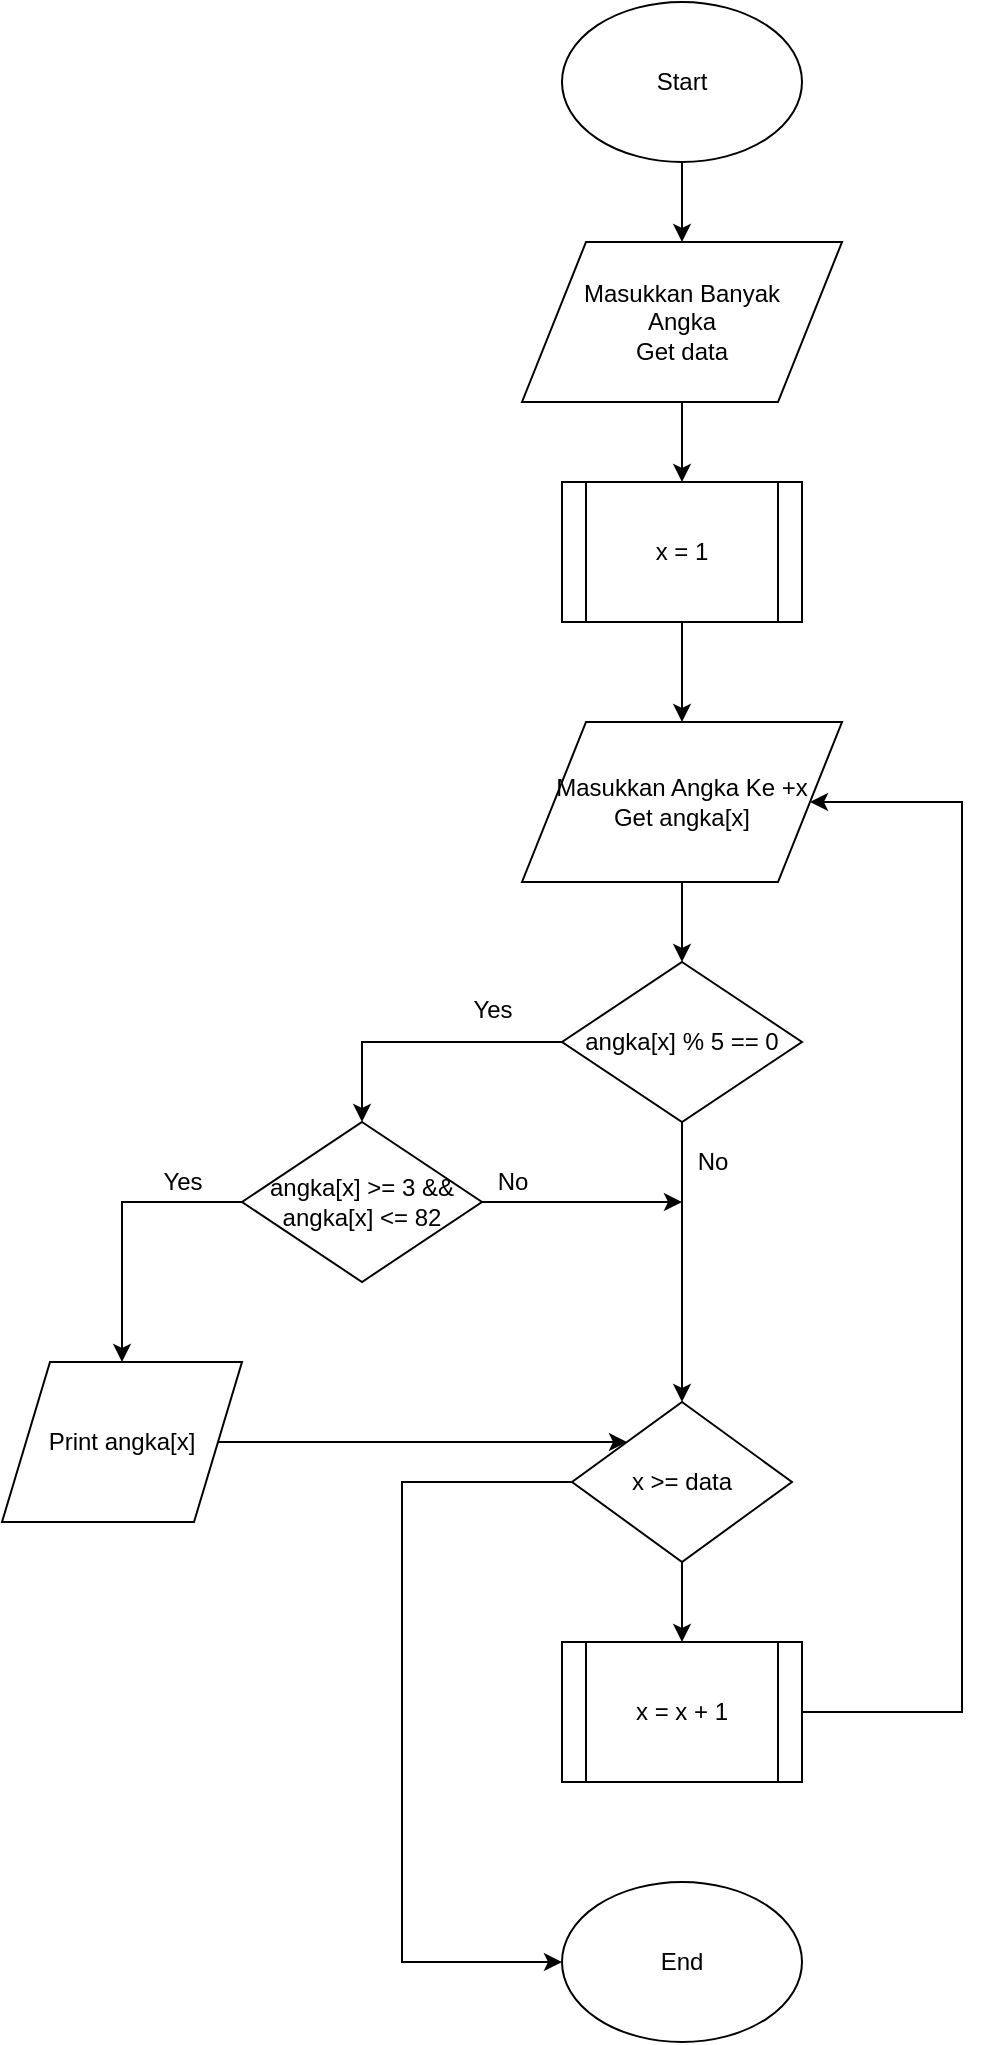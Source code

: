 <mxfile version="12.9.3" type="device"><diagram id="HPUusyiODj4anq9ckUZq" name="Halaman-1"><mxGraphModel dx="852" dy="534" grid="1" gridSize="10" guides="1" tooltips="1" connect="1" arrows="1" fold="1" page="1" pageScale="1" pageWidth="850" pageHeight="1100" math="0" shadow="0"><root><mxCell id="0"/><mxCell id="1" parent="0"/><mxCell id="Br0Ay71mJmUi-XRi_eU0-3" value="" style="edgeStyle=orthogonalEdgeStyle;rounded=0;orthogonalLoop=1;jettySize=auto;html=1;" edge="1" parent="1" source="Br0Ay71mJmUi-XRi_eU0-1"><mxGeometry relative="1" as="geometry"><mxPoint x="420" y="160" as="targetPoint"/></mxGeometry></mxCell><mxCell id="Br0Ay71mJmUi-XRi_eU0-1" value="Start" style="ellipse;whiteSpace=wrap;html=1;" vertex="1" parent="1"><mxGeometry x="360" y="40" width="120" height="80" as="geometry"/></mxCell><mxCell id="Br0Ay71mJmUi-XRi_eU0-7" value="" style="edgeStyle=orthogonalEdgeStyle;rounded=0;orthogonalLoop=1;jettySize=auto;html=1;" edge="1" parent="1" source="Br0Ay71mJmUi-XRi_eU0-4"><mxGeometry relative="1" as="geometry"><mxPoint x="420" y="280" as="targetPoint"/></mxGeometry></mxCell><mxCell id="Br0Ay71mJmUi-XRi_eU0-4" value="Masukkan Banyak&lt;br&gt;Angka&lt;br&gt;Get data" style="shape=parallelogram;perimeter=parallelogramPerimeter;whiteSpace=wrap;html=1;" vertex="1" parent="1"><mxGeometry x="340" y="160" width="160" height="80" as="geometry"/></mxCell><mxCell id="Br0Ay71mJmUi-XRi_eU0-11" value="" style="edgeStyle=orthogonalEdgeStyle;rounded=0;orthogonalLoop=1;jettySize=auto;html=1;" edge="1" parent="1" source="Br0Ay71mJmUi-XRi_eU0-8" target="Br0Ay71mJmUi-XRi_eU0-9"><mxGeometry relative="1" as="geometry"/></mxCell><mxCell id="Br0Ay71mJmUi-XRi_eU0-8" value="x = 1" style="shape=process;whiteSpace=wrap;html=1;backgroundOutline=1;" vertex="1" parent="1"><mxGeometry x="360" y="280" width="120" height="70" as="geometry"/></mxCell><mxCell id="Br0Ay71mJmUi-XRi_eU0-12" value="" style="edgeStyle=orthogonalEdgeStyle;rounded=0;orthogonalLoop=1;jettySize=auto;html=1;" edge="1" parent="1" source="Br0Ay71mJmUi-XRi_eU0-9" target="Br0Ay71mJmUi-XRi_eU0-10"><mxGeometry relative="1" as="geometry"/></mxCell><mxCell id="Br0Ay71mJmUi-XRi_eU0-9" value="Masukkan Angka Ke +x&lt;br&gt;Get angka[x]" style="shape=parallelogram;perimeter=parallelogramPerimeter;whiteSpace=wrap;html=1;" vertex="1" parent="1"><mxGeometry x="340" y="400" width="160" height="80" as="geometry"/></mxCell><mxCell id="Br0Ay71mJmUi-XRi_eU0-15" style="edgeStyle=orthogonalEdgeStyle;rounded=0;orthogonalLoop=1;jettySize=auto;html=1;entryX=0.5;entryY=0;entryDx=0;entryDy=0;" edge="1" parent="1" source="Br0Ay71mJmUi-XRi_eU0-10" target="Br0Ay71mJmUi-XRi_eU0-13"><mxGeometry relative="1" as="geometry"/></mxCell><mxCell id="Br0Ay71mJmUi-XRi_eU0-20" style="edgeStyle=orthogonalEdgeStyle;rounded=0;orthogonalLoop=1;jettySize=auto;html=1;" edge="1" parent="1" source="Br0Ay71mJmUi-XRi_eU0-10" target="Br0Ay71mJmUi-XRi_eU0-19"><mxGeometry relative="1" as="geometry"/></mxCell><mxCell id="Br0Ay71mJmUi-XRi_eU0-10" value="angka[x] % 5 == 0" style="rhombus;whiteSpace=wrap;html=1;" vertex="1" parent="1"><mxGeometry x="360" y="520" width="120" height="80" as="geometry"/></mxCell><mxCell id="Br0Ay71mJmUi-XRi_eU0-17" style="edgeStyle=orthogonalEdgeStyle;rounded=0;orthogonalLoop=1;jettySize=auto;html=1;" edge="1" parent="1" source="Br0Ay71mJmUi-XRi_eU0-13" target="Br0Ay71mJmUi-XRi_eU0-14"><mxGeometry relative="1" as="geometry"><Array as="points"><mxPoint x="140" y="640"/></Array></mxGeometry></mxCell><mxCell id="Br0Ay71mJmUi-XRi_eU0-22" style="edgeStyle=orthogonalEdgeStyle;rounded=0;orthogonalLoop=1;jettySize=auto;html=1;" edge="1" parent="1" source="Br0Ay71mJmUi-XRi_eU0-13"><mxGeometry relative="1" as="geometry"><mxPoint x="420" y="640" as="targetPoint"/></mxGeometry></mxCell><mxCell id="Br0Ay71mJmUi-XRi_eU0-13" value="angka[x] &amp;gt;= 3 &amp;amp;&amp;amp; angka[x] &amp;lt;= 82" style="rhombus;whiteSpace=wrap;html=1;" vertex="1" parent="1"><mxGeometry x="200" y="600" width="120" height="80" as="geometry"/></mxCell><mxCell id="Br0Ay71mJmUi-XRi_eU0-27" style="edgeStyle=orthogonalEdgeStyle;rounded=0;orthogonalLoop=1;jettySize=auto;html=1;entryX=0;entryY=0;entryDx=0;entryDy=0;" edge="1" parent="1" source="Br0Ay71mJmUi-XRi_eU0-14" target="Br0Ay71mJmUi-XRi_eU0-19"><mxGeometry relative="1" as="geometry"/></mxCell><mxCell id="Br0Ay71mJmUi-XRi_eU0-14" value="Print angka[x]" style="shape=parallelogram;perimeter=parallelogramPerimeter;whiteSpace=wrap;html=1;" vertex="1" parent="1"><mxGeometry x="80" y="720" width="120" height="80" as="geometry"/></mxCell><mxCell id="Br0Ay71mJmUi-XRi_eU0-16" value="Yes" style="text;html=1;align=center;verticalAlign=middle;resizable=0;points=[];autosize=1;" vertex="1" parent="1"><mxGeometry x="305" y="534" width="40" height="20" as="geometry"/></mxCell><mxCell id="Br0Ay71mJmUi-XRi_eU0-18" value="Yes" style="text;html=1;align=center;verticalAlign=middle;resizable=0;points=[];autosize=1;" vertex="1" parent="1"><mxGeometry x="150" y="620" width="40" height="20" as="geometry"/></mxCell><mxCell id="Br0Ay71mJmUi-XRi_eU0-29" value="" style="edgeStyle=orthogonalEdgeStyle;rounded=0;orthogonalLoop=1;jettySize=auto;html=1;" edge="1" parent="1" source="Br0Ay71mJmUi-XRi_eU0-19" target="Br0Ay71mJmUi-XRi_eU0-28"><mxGeometry relative="1" as="geometry"/></mxCell><mxCell id="Br0Ay71mJmUi-XRi_eU0-32" style="edgeStyle=orthogonalEdgeStyle;rounded=0;orthogonalLoop=1;jettySize=auto;html=1;entryX=0;entryY=0.5;entryDx=0;entryDy=0;" edge="1" parent="1" source="Br0Ay71mJmUi-XRi_eU0-19" target="Br0Ay71mJmUi-XRi_eU0-31"><mxGeometry relative="1" as="geometry"><Array as="points"><mxPoint x="280" y="780"/><mxPoint x="280" y="1020"/></Array></mxGeometry></mxCell><mxCell id="Br0Ay71mJmUi-XRi_eU0-19" value="x &amp;gt;= data" style="rhombus;whiteSpace=wrap;html=1;" vertex="1" parent="1"><mxGeometry x="365" y="740" width="110" height="80" as="geometry"/></mxCell><mxCell id="Br0Ay71mJmUi-XRi_eU0-21" value="No" style="text;html=1;align=center;verticalAlign=middle;resizable=0;points=[];autosize=1;" vertex="1" parent="1"><mxGeometry x="420" y="610" width="30" height="20" as="geometry"/></mxCell><mxCell id="Br0Ay71mJmUi-XRi_eU0-23" value="No" style="text;html=1;align=center;verticalAlign=middle;resizable=0;points=[];autosize=1;" vertex="1" parent="1"><mxGeometry x="320" y="620" width="30" height="20" as="geometry"/></mxCell><mxCell id="Br0Ay71mJmUi-XRi_eU0-30" style="edgeStyle=orthogonalEdgeStyle;rounded=0;orthogonalLoop=1;jettySize=auto;html=1;entryX=1;entryY=0.5;entryDx=0;entryDy=0;" edge="1" parent="1" source="Br0Ay71mJmUi-XRi_eU0-28" target="Br0Ay71mJmUi-XRi_eU0-9"><mxGeometry relative="1" as="geometry"><Array as="points"><mxPoint x="560" y="895"/><mxPoint x="560" y="440"/></Array></mxGeometry></mxCell><mxCell id="Br0Ay71mJmUi-XRi_eU0-28" value="x = x + 1" style="shape=process;whiteSpace=wrap;html=1;backgroundOutline=1;" vertex="1" parent="1"><mxGeometry x="360" y="860" width="120" height="70" as="geometry"/></mxCell><mxCell id="Br0Ay71mJmUi-XRi_eU0-31" value="End" style="ellipse;whiteSpace=wrap;html=1;" vertex="1" parent="1"><mxGeometry x="360" y="980" width="120" height="80" as="geometry"/></mxCell></root></mxGraphModel></diagram></mxfile>